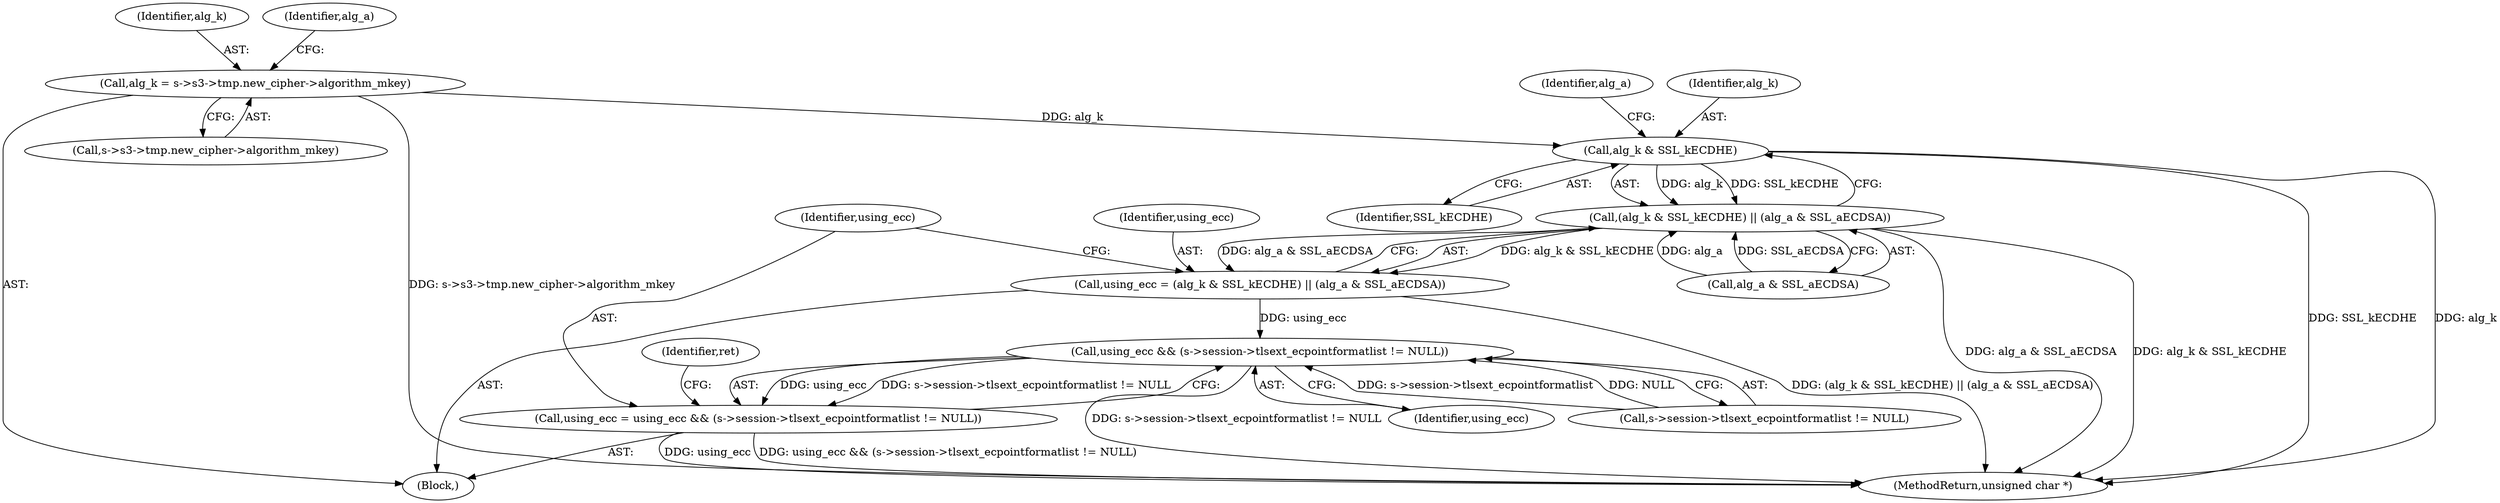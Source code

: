 digraph "0_openssl_4ad93618d26a3ea23d36ad5498ff4f59eff3a4d2_6@pointer" {
"1000143" [label="(Call,alg_k = s->s3->tmp.new_cipher->algorithm_mkey)"];
"1000170" [label="(Call,alg_k & SSL_kECDHE)"];
"1000169" [label="(Call,(alg_k & SSL_kECDHE) || (alg_a & SSL_aECDSA))"];
"1000167" [label="(Call,using_ecc = (alg_k & SSL_kECDHE) || (alg_a & SSL_aECDSA))"];
"1000178" [label="(Call,using_ecc && (s->session->tlsext_ecpointformatlist != NULL))"];
"1000176" [label="(Call,using_ecc = using_ecc && (s->session->tlsext_ecpointformatlist != NULL))"];
"1000172" [label="(Identifier,SSL_kECDHE)"];
"1000173" [label="(Call,alg_a & SSL_aECDSA)"];
"1000168" [label="(Identifier,using_ecc)"];
"1000188" [label="(Identifier,ret)"];
"1000177" [label="(Identifier,using_ecc)"];
"1000179" [label="(Identifier,using_ecc)"];
"1000794" [label="(MethodReturn,unsigned char *)"];
"1000176" [label="(Call,using_ecc = using_ecc && (s->session->tlsext_ecpointformatlist != NULL))"];
"1000180" [label="(Call,s->session->tlsext_ecpointformatlist != NULL)"];
"1000144" [label="(Identifier,alg_k)"];
"1000178" [label="(Call,using_ecc && (s->session->tlsext_ecpointformatlist != NULL))"];
"1000145" [label="(Call,s->s3->tmp.new_cipher->algorithm_mkey)"];
"1000171" [label="(Identifier,alg_k)"];
"1000170" [label="(Call,alg_k & SSL_kECDHE)"];
"1000169" [label="(Call,(alg_k & SSL_kECDHE) || (alg_a & SSL_aECDSA))"];
"1000167" [label="(Call,using_ecc = (alg_k & SSL_kECDHE) || (alg_a & SSL_aECDSA))"];
"1000174" [label="(Identifier,alg_a)"];
"1000128" [label="(Block,)"];
"1000156" [label="(Identifier,alg_a)"];
"1000143" [label="(Call,alg_k = s->s3->tmp.new_cipher->algorithm_mkey)"];
"1000143" -> "1000128"  [label="AST: "];
"1000143" -> "1000145"  [label="CFG: "];
"1000144" -> "1000143"  [label="AST: "];
"1000145" -> "1000143"  [label="AST: "];
"1000156" -> "1000143"  [label="CFG: "];
"1000143" -> "1000794"  [label="DDG: s->s3->tmp.new_cipher->algorithm_mkey"];
"1000143" -> "1000170"  [label="DDG: alg_k"];
"1000170" -> "1000169"  [label="AST: "];
"1000170" -> "1000172"  [label="CFG: "];
"1000171" -> "1000170"  [label="AST: "];
"1000172" -> "1000170"  [label="AST: "];
"1000174" -> "1000170"  [label="CFG: "];
"1000169" -> "1000170"  [label="CFG: "];
"1000170" -> "1000794"  [label="DDG: SSL_kECDHE"];
"1000170" -> "1000794"  [label="DDG: alg_k"];
"1000170" -> "1000169"  [label="DDG: alg_k"];
"1000170" -> "1000169"  [label="DDG: SSL_kECDHE"];
"1000169" -> "1000167"  [label="AST: "];
"1000169" -> "1000173"  [label="CFG: "];
"1000173" -> "1000169"  [label="AST: "];
"1000167" -> "1000169"  [label="CFG: "];
"1000169" -> "1000794"  [label="DDG: alg_a & SSL_aECDSA"];
"1000169" -> "1000794"  [label="DDG: alg_k & SSL_kECDHE"];
"1000169" -> "1000167"  [label="DDG: alg_k & SSL_kECDHE"];
"1000169" -> "1000167"  [label="DDG: alg_a & SSL_aECDSA"];
"1000173" -> "1000169"  [label="DDG: alg_a"];
"1000173" -> "1000169"  [label="DDG: SSL_aECDSA"];
"1000167" -> "1000128"  [label="AST: "];
"1000168" -> "1000167"  [label="AST: "];
"1000177" -> "1000167"  [label="CFG: "];
"1000167" -> "1000794"  [label="DDG: (alg_k & SSL_kECDHE) || (alg_a & SSL_aECDSA)"];
"1000167" -> "1000178"  [label="DDG: using_ecc"];
"1000178" -> "1000176"  [label="AST: "];
"1000178" -> "1000179"  [label="CFG: "];
"1000178" -> "1000180"  [label="CFG: "];
"1000179" -> "1000178"  [label="AST: "];
"1000180" -> "1000178"  [label="AST: "];
"1000176" -> "1000178"  [label="CFG: "];
"1000178" -> "1000794"  [label="DDG: s->session->tlsext_ecpointformatlist != NULL"];
"1000178" -> "1000176"  [label="DDG: using_ecc"];
"1000178" -> "1000176"  [label="DDG: s->session->tlsext_ecpointformatlist != NULL"];
"1000180" -> "1000178"  [label="DDG: s->session->tlsext_ecpointformatlist"];
"1000180" -> "1000178"  [label="DDG: NULL"];
"1000176" -> "1000128"  [label="AST: "];
"1000177" -> "1000176"  [label="AST: "];
"1000188" -> "1000176"  [label="CFG: "];
"1000176" -> "1000794"  [label="DDG: using_ecc && (s->session->tlsext_ecpointformatlist != NULL)"];
"1000176" -> "1000794"  [label="DDG: using_ecc"];
}
